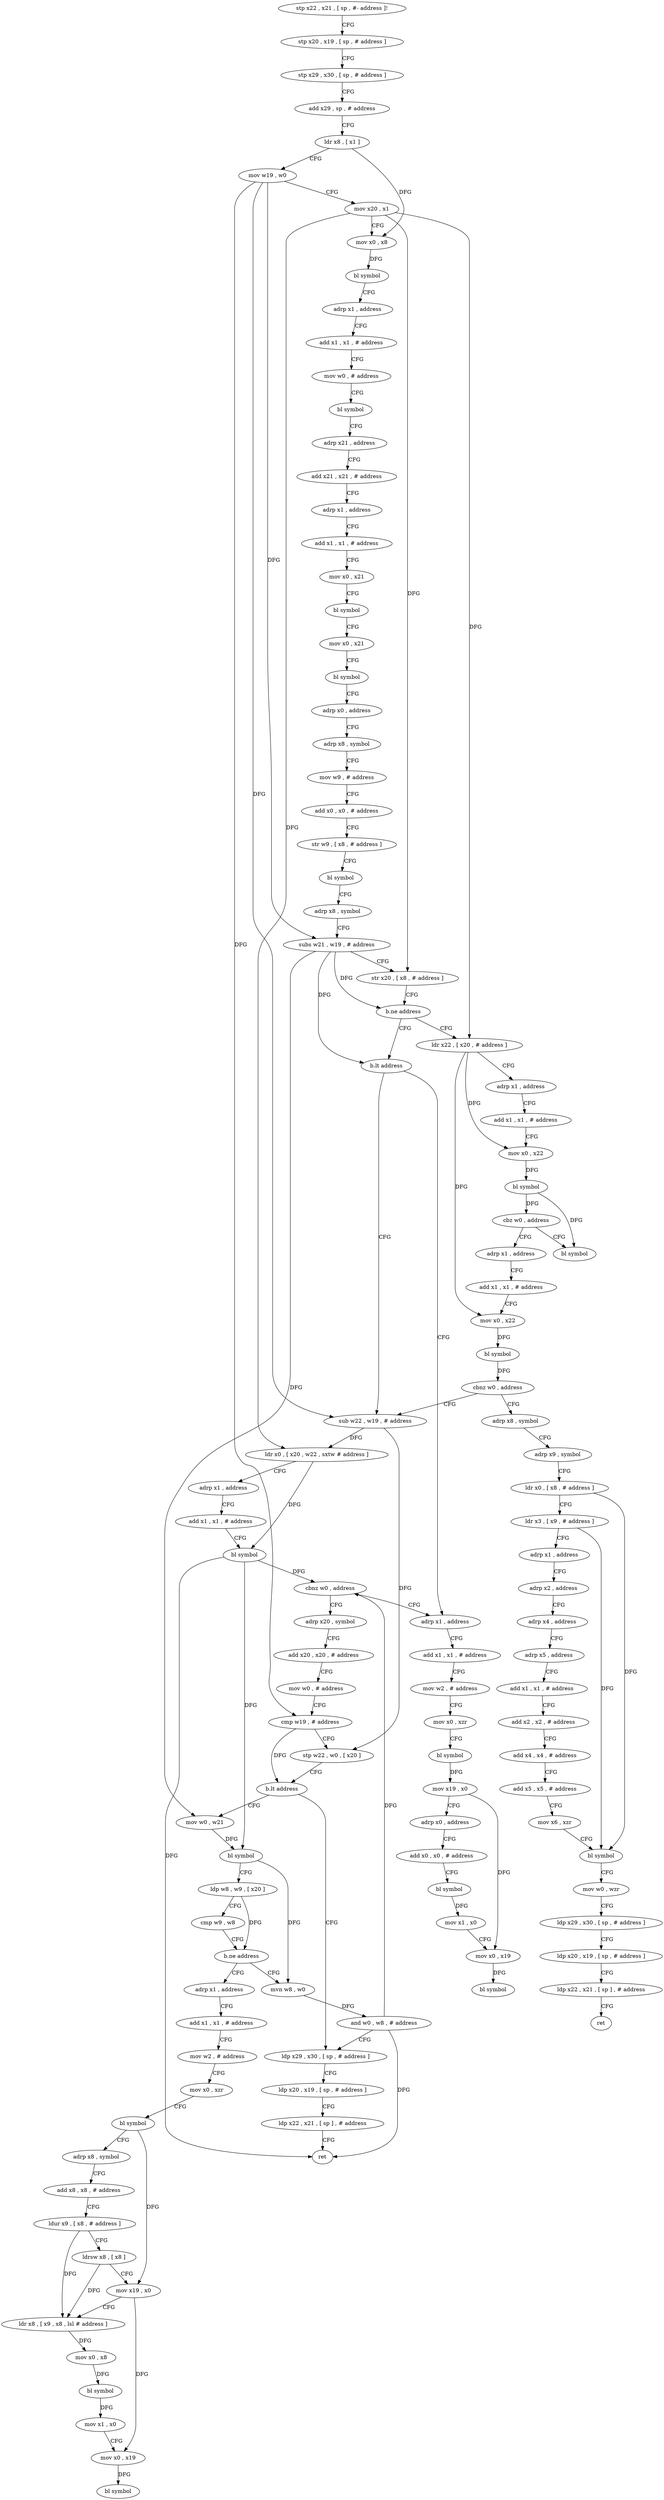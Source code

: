 digraph "func" {
"4200512" [label = "stp x22 , x21 , [ sp , #- address ]!" ]
"4200516" [label = "stp x20 , x19 , [ sp , # address ]" ]
"4200520" [label = "stp x29 , x30 , [ sp , # address ]" ]
"4200524" [label = "add x29 , sp , # address" ]
"4200528" [label = "ldr x8 , [ x1 ]" ]
"4200532" [label = "mov w19 , w0" ]
"4200536" [label = "mov x20 , x1" ]
"4200540" [label = "mov x0 , x8" ]
"4200544" [label = "bl symbol" ]
"4200548" [label = "adrp x1 , address" ]
"4200552" [label = "add x1 , x1 , # address" ]
"4200556" [label = "mov w0 , # address" ]
"4200560" [label = "bl symbol" ]
"4200564" [label = "adrp x21 , address" ]
"4200568" [label = "add x21 , x21 , # address" ]
"4200572" [label = "adrp x1 , address" ]
"4200576" [label = "add x1 , x1 , # address" ]
"4200580" [label = "mov x0 , x21" ]
"4200584" [label = "bl symbol" ]
"4200588" [label = "mov x0 , x21" ]
"4200592" [label = "bl symbol" ]
"4200596" [label = "adrp x0 , address" ]
"4200600" [label = "adrp x8 , symbol" ]
"4200604" [label = "mov w9 , # address" ]
"4200608" [label = "add x0 , x0 , # address" ]
"4200612" [label = "str w9 , [ x8 , # address ]" ]
"4200616" [label = "bl symbol" ]
"4200620" [label = "adrp x8 , symbol" ]
"4200624" [label = "subs w21 , w19 , # address" ]
"4200628" [label = "str x20 , [ x8 , # address ]" ]
"4200632" [label = "b.ne address" ]
"4200756" [label = "b.lt address" ]
"4200636" [label = "ldr x22 , [ x20 , # address ]" ]
"4200852" [label = "adrp x1 , address" ]
"4200760" [label = "sub w22 , w19 , # address" ]
"4200640" [label = "adrp x1 , address" ]
"4200644" [label = "add x1 , x1 , # address" ]
"4200648" [label = "mov x0 , x22" ]
"4200652" [label = "bl symbol" ]
"4200656" [label = "cbz w0 , address" ]
"4200900" [label = "bl symbol" ]
"4200660" [label = "adrp x1 , address" ]
"4200856" [label = "add x1 , x1 , # address" ]
"4200860" [label = "mov w2 , # address" ]
"4200864" [label = "mov x0 , xzr" ]
"4200868" [label = "bl symbol" ]
"4200872" [label = "mov x19 , x0" ]
"4200876" [label = "adrp x0 , address" ]
"4200880" [label = "add x0 , x0 , # address" ]
"4200884" [label = "bl symbol" ]
"4200888" [label = "mov x1 , x0" ]
"4200892" [label = "mov x0 , x19" ]
"4200896" [label = "bl symbol" ]
"4200764" [label = "ldr x0 , [ x20 , w22 , sxtw # address ]" ]
"4200768" [label = "adrp x1 , address" ]
"4200772" [label = "add x1 , x1 , # address" ]
"4200776" [label = "bl symbol" ]
"4200780" [label = "cbnz w0 , address" ]
"4200784" [label = "adrp x20 , symbol" ]
"4200664" [label = "add x1 , x1 , # address" ]
"4200668" [label = "mov x0 , x22" ]
"4200672" [label = "bl symbol" ]
"4200676" [label = "cbnz w0 , address" ]
"4200680" [label = "adrp x8 , symbol" ]
"4200788" [label = "add x20 , x20 , # address" ]
"4200792" [label = "mov w0 , # address" ]
"4200796" [label = "cmp w19 , # address" ]
"4200800" [label = "stp w22 , w0 , [ x20 ]" ]
"4200804" [label = "b.lt address" ]
"4200836" [label = "ldp x29 , x30 , [ sp , # address ]" ]
"4200808" [label = "mov w0 , w21" ]
"4200684" [label = "adrp x9 , symbol" ]
"4200688" [label = "ldr x0 , [ x8 , # address ]" ]
"4200692" [label = "ldr x3 , [ x9 , # address ]" ]
"4200696" [label = "adrp x1 , address" ]
"4200700" [label = "adrp x2 , address" ]
"4200704" [label = "adrp x4 , address" ]
"4200708" [label = "adrp x5 , address" ]
"4200712" [label = "add x1 , x1 , # address" ]
"4200716" [label = "add x2 , x2 , # address" ]
"4200720" [label = "add x4 , x4 , # address" ]
"4200724" [label = "add x5 , x5 , # address" ]
"4200728" [label = "mov x6 , xzr" ]
"4200732" [label = "bl symbol" ]
"4200736" [label = "mov w0 , wzr" ]
"4200740" [label = "ldp x29 , x30 , [ sp , # address ]" ]
"4200744" [label = "ldp x20 , x19 , [ sp , # address ]" ]
"4200748" [label = "ldp x22 , x21 , [ sp ] , # address" ]
"4200752" [label = "ret" ]
"4200840" [label = "ldp x20 , x19 , [ sp , # address ]" ]
"4200844" [label = "ldp x22 , x21 , [ sp ] , # address" ]
"4200848" [label = "ret" ]
"4200812" [label = "bl symbol" ]
"4200816" [label = "ldp w8 , w9 , [ x20 ]" ]
"4200820" [label = "cmp w9 , w8" ]
"4200824" [label = "b.ne address" ]
"4200904" [label = "adrp x1 , address" ]
"4200828" [label = "mvn w8 , w0" ]
"4200908" [label = "add x1 , x1 , # address" ]
"4200912" [label = "mov w2 , # address" ]
"4200916" [label = "mov x0 , xzr" ]
"4200920" [label = "bl symbol" ]
"4200924" [label = "adrp x8 , symbol" ]
"4200928" [label = "add x8 , x8 , # address" ]
"4200932" [label = "ldur x9 , [ x8 , # address ]" ]
"4200936" [label = "ldrsw x8 , [ x8 ]" ]
"4200940" [label = "mov x19 , x0" ]
"4200944" [label = "ldr x8 , [ x9 , x8 , lsl # address ]" ]
"4200948" [label = "mov x0 , x8" ]
"4200952" [label = "bl symbol" ]
"4200956" [label = "mov x1 , x0" ]
"4200960" [label = "mov x0 , x19" ]
"4200964" [label = "bl symbol" ]
"4200832" [label = "and w0 , w8 , # address" ]
"4200512" -> "4200516" [ label = "CFG" ]
"4200516" -> "4200520" [ label = "CFG" ]
"4200520" -> "4200524" [ label = "CFG" ]
"4200524" -> "4200528" [ label = "CFG" ]
"4200528" -> "4200532" [ label = "CFG" ]
"4200528" -> "4200540" [ label = "DFG" ]
"4200532" -> "4200536" [ label = "CFG" ]
"4200532" -> "4200624" [ label = "DFG" ]
"4200532" -> "4200760" [ label = "DFG" ]
"4200532" -> "4200796" [ label = "DFG" ]
"4200536" -> "4200540" [ label = "CFG" ]
"4200536" -> "4200628" [ label = "DFG" ]
"4200536" -> "4200636" [ label = "DFG" ]
"4200536" -> "4200764" [ label = "DFG" ]
"4200540" -> "4200544" [ label = "DFG" ]
"4200544" -> "4200548" [ label = "CFG" ]
"4200548" -> "4200552" [ label = "CFG" ]
"4200552" -> "4200556" [ label = "CFG" ]
"4200556" -> "4200560" [ label = "CFG" ]
"4200560" -> "4200564" [ label = "CFG" ]
"4200564" -> "4200568" [ label = "CFG" ]
"4200568" -> "4200572" [ label = "CFG" ]
"4200572" -> "4200576" [ label = "CFG" ]
"4200576" -> "4200580" [ label = "CFG" ]
"4200580" -> "4200584" [ label = "CFG" ]
"4200584" -> "4200588" [ label = "CFG" ]
"4200588" -> "4200592" [ label = "CFG" ]
"4200592" -> "4200596" [ label = "CFG" ]
"4200596" -> "4200600" [ label = "CFG" ]
"4200600" -> "4200604" [ label = "CFG" ]
"4200604" -> "4200608" [ label = "CFG" ]
"4200608" -> "4200612" [ label = "CFG" ]
"4200612" -> "4200616" [ label = "CFG" ]
"4200616" -> "4200620" [ label = "CFG" ]
"4200620" -> "4200624" [ label = "CFG" ]
"4200624" -> "4200628" [ label = "CFG" ]
"4200624" -> "4200808" [ label = "DFG" ]
"4200624" -> "4200632" [ label = "DFG" ]
"4200624" -> "4200756" [ label = "DFG" ]
"4200628" -> "4200632" [ label = "CFG" ]
"4200632" -> "4200756" [ label = "CFG" ]
"4200632" -> "4200636" [ label = "CFG" ]
"4200756" -> "4200852" [ label = "CFG" ]
"4200756" -> "4200760" [ label = "CFG" ]
"4200636" -> "4200640" [ label = "CFG" ]
"4200636" -> "4200648" [ label = "DFG" ]
"4200636" -> "4200668" [ label = "DFG" ]
"4200852" -> "4200856" [ label = "CFG" ]
"4200760" -> "4200764" [ label = "DFG" ]
"4200760" -> "4200800" [ label = "DFG" ]
"4200640" -> "4200644" [ label = "CFG" ]
"4200644" -> "4200648" [ label = "CFG" ]
"4200648" -> "4200652" [ label = "DFG" ]
"4200652" -> "4200656" [ label = "DFG" ]
"4200652" -> "4200900" [ label = "DFG" ]
"4200656" -> "4200900" [ label = "CFG" ]
"4200656" -> "4200660" [ label = "CFG" ]
"4200660" -> "4200664" [ label = "CFG" ]
"4200856" -> "4200860" [ label = "CFG" ]
"4200860" -> "4200864" [ label = "CFG" ]
"4200864" -> "4200868" [ label = "CFG" ]
"4200868" -> "4200872" [ label = "DFG" ]
"4200872" -> "4200876" [ label = "CFG" ]
"4200872" -> "4200892" [ label = "DFG" ]
"4200876" -> "4200880" [ label = "CFG" ]
"4200880" -> "4200884" [ label = "CFG" ]
"4200884" -> "4200888" [ label = "DFG" ]
"4200888" -> "4200892" [ label = "CFG" ]
"4200892" -> "4200896" [ label = "DFG" ]
"4200764" -> "4200768" [ label = "CFG" ]
"4200764" -> "4200776" [ label = "DFG" ]
"4200768" -> "4200772" [ label = "CFG" ]
"4200772" -> "4200776" [ label = "CFG" ]
"4200776" -> "4200780" [ label = "DFG" ]
"4200776" -> "4200848" [ label = "DFG" ]
"4200776" -> "4200812" [ label = "DFG" ]
"4200780" -> "4200852" [ label = "CFG" ]
"4200780" -> "4200784" [ label = "CFG" ]
"4200784" -> "4200788" [ label = "CFG" ]
"4200664" -> "4200668" [ label = "CFG" ]
"4200668" -> "4200672" [ label = "DFG" ]
"4200672" -> "4200676" [ label = "DFG" ]
"4200676" -> "4200760" [ label = "CFG" ]
"4200676" -> "4200680" [ label = "CFG" ]
"4200680" -> "4200684" [ label = "CFG" ]
"4200788" -> "4200792" [ label = "CFG" ]
"4200792" -> "4200796" [ label = "CFG" ]
"4200796" -> "4200800" [ label = "CFG" ]
"4200796" -> "4200804" [ label = "DFG" ]
"4200800" -> "4200804" [ label = "CFG" ]
"4200804" -> "4200836" [ label = "CFG" ]
"4200804" -> "4200808" [ label = "CFG" ]
"4200836" -> "4200840" [ label = "CFG" ]
"4200808" -> "4200812" [ label = "DFG" ]
"4200684" -> "4200688" [ label = "CFG" ]
"4200688" -> "4200692" [ label = "CFG" ]
"4200688" -> "4200732" [ label = "DFG" ]
"4200692" -> "4200696" [ label = "CFG" ]
"4200692" -> "4200732" [ label = "DFG" ]
"4200696" -> "4200700" [ label = "CFG" ]
"4200700" -> "4200704" [ label = "CFG" ]
"4200704" -> "4200708" [ label = "CFG" ]
"4200708" -> "4200712" [ label = "CFG" ]
"4200712" -> "4200716" [ label = "CFG" ]
"4200716" -> "4200720" [ label = "CFG" ]
"4200720" -> "4200724" [ label = "CFG" ]
"4200724" -> "4200728" [ label = "CFG" ]
"4200728" -> "4200732" [ label = "CFG" ]
"4200732" -> "4200736" [ label = "CFG" ]
"4200736" -> "4200740" [ label = "CFG" ]
"4200740" -> "4200744" [ label = "CFG" ]
"4200744" -> "4200748" [ label = "CFG" ]
"4200748" -> "4200752" [ label = "CFG" ]
"4200840" -> "4200844" [ label = "CFG" ]
"4200844" -> "4200848" [ label = "CFG" ]
"4200812" -> "4200816" [ label = "CFG" ]
"4200812" -> "4200828" [ label = "DFG" ]
"4200816" -> "4200820" [ label = "CFG" ]
"4200816" -> "4200824" [ label = "DFG" ]
"4200820" -> "4200824" [ label = "CFG" ]
"4200824" -> "4200904" [ label = "CFG" ]
"4200824" -> "4200828" [ label = "CFG" ]
"4200904" -> "4200908" [ label = "CFG" ]
"4200828" -> "4200832" [ label = "DFG" ]
"4200908" -> "4200912" [ label = "CFG" ]
"4200912" -> "4200916" [ label = "CFG" ]
"4200916" -> "4200920" [ label = "CFG" ]
"4200920" -> "4200924" [ label = "CFG" ]
"4200920" -> "4200940" [ label = "DFG" ]
"4200924" -> "4200928" [ label = "CFG" ]
"4200928" -> "4200932" [ label = "CFG" ]
"4200932" -> "4200936" [ label = "CFG" ]
"4200932" -> "4200944" [ label = "DFG" ]
"4200936" -> "4200940" [ label = "CFG" ]
"4200936" -> "4200944" [ label = "DFG" ]
"4200940" -> "4200944" [ label = "CFG" ]
"4200940" -> "4200960" [ label = "DFG" ]
"4200944" -> "4200948" [ label = "DFG" ]
"4200948" -> "4200952" [ label = "DFG" ]
"4200952" -> "4200956" [ label = "DFG" ]
"4200956" -> "4200960" [ label = "CFG" ]
"4200960" -> "4200964" [ label = "DFG" ]
"4200832" -> "4200836" [ label = "CFG" ]
"4200832" -> "4200780" [ label = "DFG" ]
"4200832" -> "4200848" [ label = "DFG" ]
}
